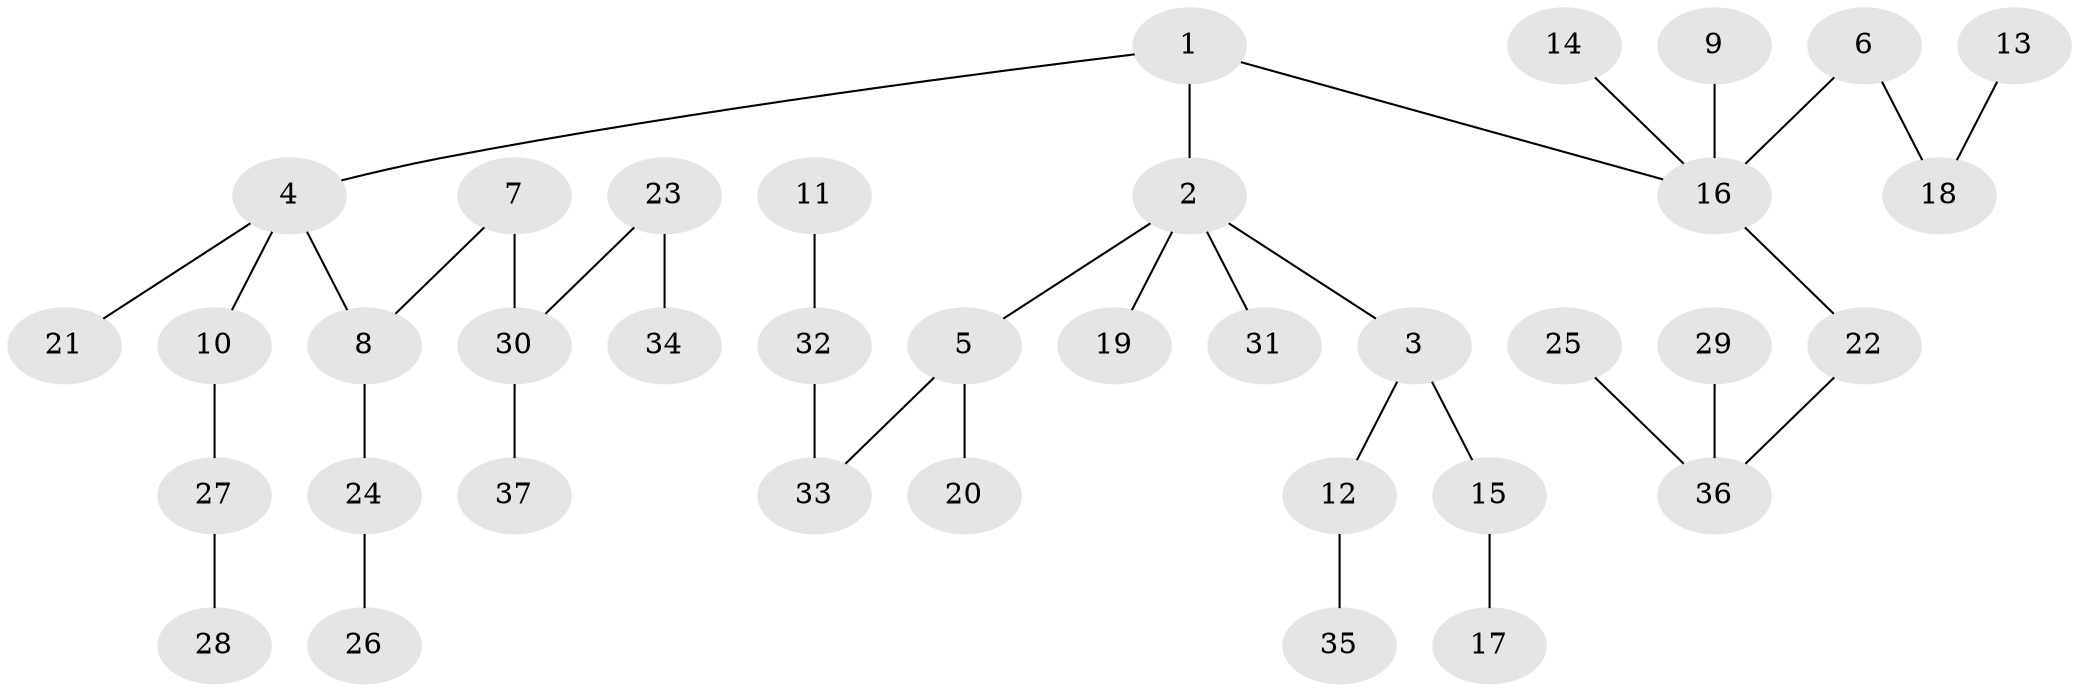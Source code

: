 // original degree distribution, {3: 0.18032786885245902, 5: 0.01639344262295082, 6: 0.01639344262295082, 2: 0.26229508196721313, 4: 0.06557377049180328, 1: 0.45901639344262296}
// Generated by graph-tools (version 1.1) at 2025/37/03/04/25 23:37:29]
// undirected, 37 vertices, 36 edges
graph export_dot {
  node [color=gray90,style=filled];
  1;
  2;
  3;
  4;
  5;
  6;
  7;
  8;
  9;
  10;
  11;
  12;
  13;
  14;
  15;
  16;
  17;
  18;
  19;
  20;
  21;
  22;
  23;
  24;
  25;
  26;
  27;
  28;
  29;
  30;
  31;
  32;
  33;
  34;
  35;
  36;
  37;
  1 -- 2 [weight=1.0];
  1 -- 4 [weight=1.0];
  1 -- 16 [weight=1.0];
  2 -- 3 [weight=1.0];
  2 -- 5 [weight=1.0];
  2 -- 19 [weight=1.0];
  2 -- 31 [weight=1.0];
  3 -- 12 [weight=1.0];
  3 -- 15 [weight=1.0];
  4 -- 8 [weight=1.0];
  4 -- 10 [weight=1.0];
  4 -- 21 [weight=1.0];
  5 -- 20 [weight=1.0];
  5 -- 33 [weight=1.0];
  6 -- 16 [weight=1.0];
  6 -- 18 [weight=1.0];
  7 -- 8 [weight=1.0];
  7 -- 30 [weight=1.0];
  8 -- 24 [weight=1.0];
  9 -- 16 [weight=1.0];
  10 -- 27 [weight=1.0];
  11 -- 32 [weight=1.0];
  12 -- 35 [weight=1.0];
  13 -- 18 [weight=1.0];
  14 -- 16 [weight=1.0];
  15 -- 17 [weight=1.0];
  16 -- 22 [weight=1.0];
  22 -- 36 [weight=1.0];
  23 -- 30 [weight=1.0];
  23 -- 34 [weight=1.0];
  24 -- 26 [weight=1.0];
  25 -- 36 [weight=1.0];
  27 -- 28 [weight=1.0];
  29 -- 36 [weight=1.0];
  30 -- 37 [weight=1.0];
  32 -- 33 [weight=1.0];
}
